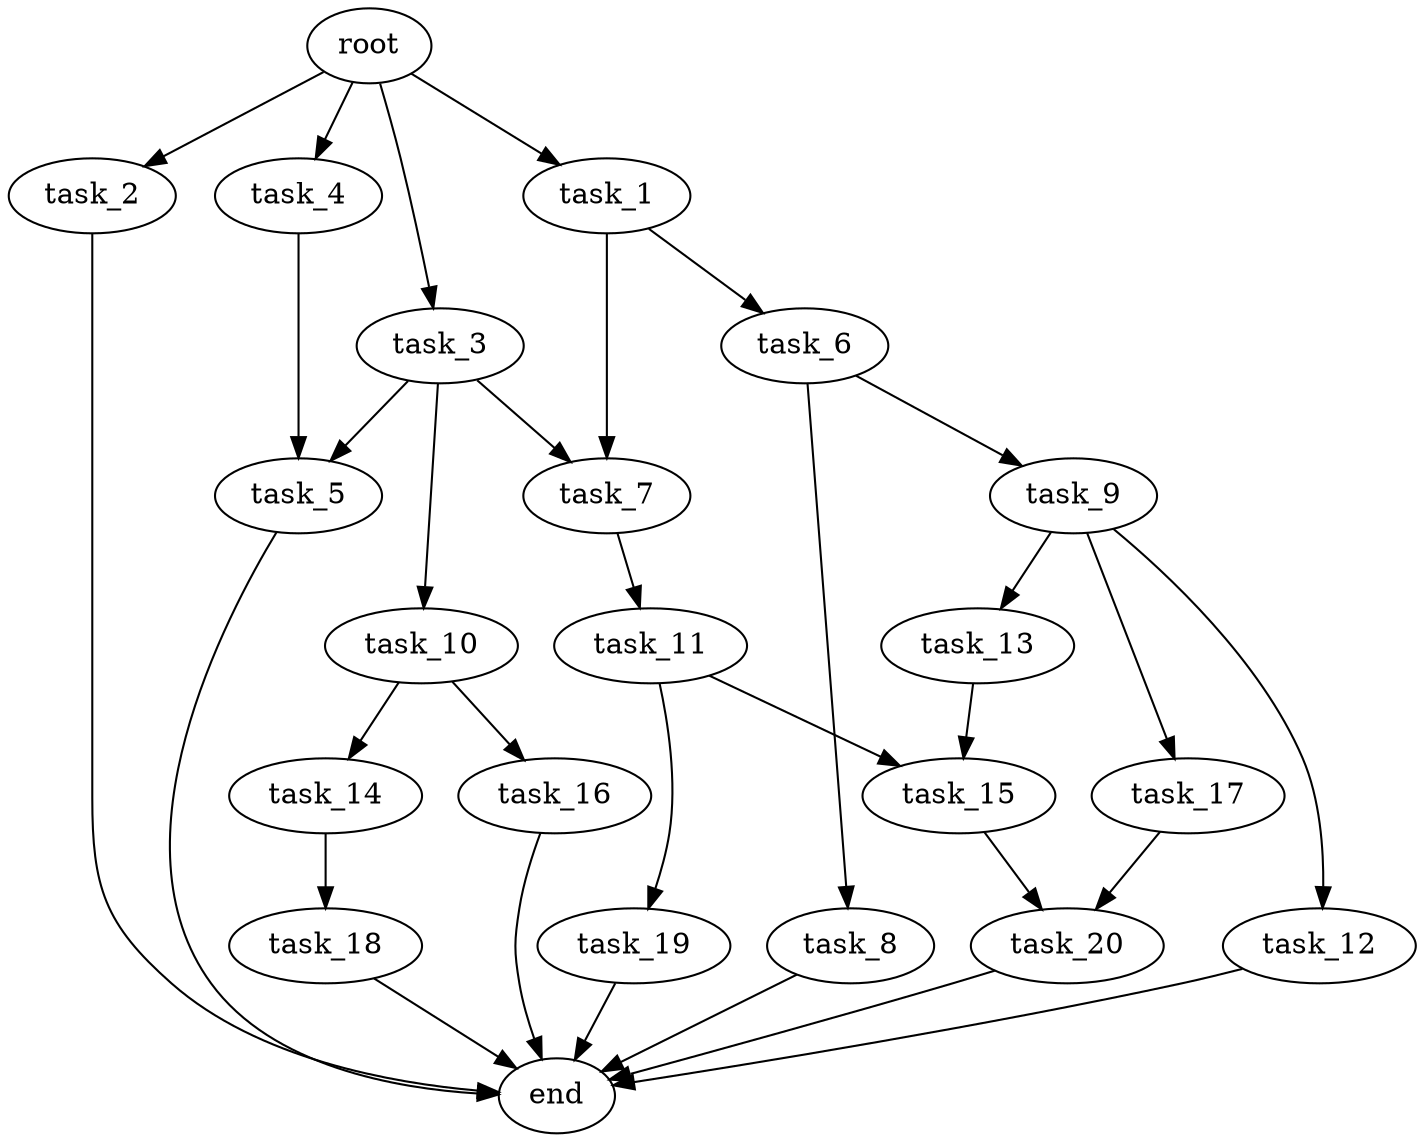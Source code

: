 digraph G {
  root [size="0.000000e+00"];
  task_1 [size="2.537074e+10"];
  task_2 [size="8.549914e+10"];
  task_3 [size="4.236192e+10"];
  task_4 [size="3.657075e+10"];
  task_5 [size="2.756330e+10"];
  task_6 [size="6.806376e+10"];
  task_7 [size="7.549964e+10"];
  task_8 [size="4.132868e+10"];
  task_9 [size="7.838100e+10"];
  task_10 [size="4.825195e+10"];
  task_11 [size="3.702759e+10"];
  task_12 [size="5.549559e+10"];
  task_13 [size="2.538523e+10"];
  task_14 [size="3.067224e+10"];
  task_15 [size="3.444219e+10"];
  task_16 [size="7.055241e+10"];
  task_17 [size="7.358089e+10"];
  task_18 [size="8.550134e+10"];
  task_19 [size="6.593169e+10"];
  task_20 [size="7.478394e+10"];
  end [size="0.000000e+00"];

  root -> task_1 [size="1.000000e-12"];
  root -> task_2 [size="1.000000e-12"];
  root -> task_3 [size="1.000000e-12"];
  root -> task_4 [size="1.000000e-12"];
  task_1 -> task_6 [size="6.806376e+08"];
  task_1 -> task_7 [size="3.774982e+08"];
  task_2 -> end [size="1.000000e-12"];
  task_3 -> task_5 [size="1.378165e+08"];
  task_3 -> task_7 [size="3.774982e+08"];
  task_3 -> task_10 [size="4.825195e+08"];
  task_4 -> task_5 [size="1.378165e+08"];
  task_5 -> end [size="1.000000e-12"];
  task_6 -> task_8 [size="4.132868e+08"];
  task_6 -> task_9 [size="7.838100e+08"];
  task_7 -> task_11 [size="3.702759e+08"];
  task_8 -> end [size="1.000000e-12"];
  task_9 -> task_12 [size="5.549559e+08"];
  task_9 -> task_13 [size="2.538523e+08"];
  task_9 -> task_17 [size="7.358089e+08"];
  task_10 -> task_14 [size="3.067224e+08"];
  task_10 -> task_16 [size="7.055241e+08"];
  task_11 -> task_15 [size="1.722109e+08"];
  task_11 -> task_19 [size="6.593169e+08"];
  task_12 -> end [size="1.000000e-12"];
  task_13 -> task_15 [size="1.722109e+08"];
  task_14 -> task_18 [size="8.550134e+08"];
  task_15 -> task_20 [size="3.739197e+08"];
  task_16 -> end [size="1.000000e-12"];
  task_17 -> task_20 [size="3.739197e+08"];
  task_18 -> end [size="1.000000e-12"];
  task_19 -> end [size="1.000000e-12"];
  task_20 -> end [size="1.000000e-12"];
}
